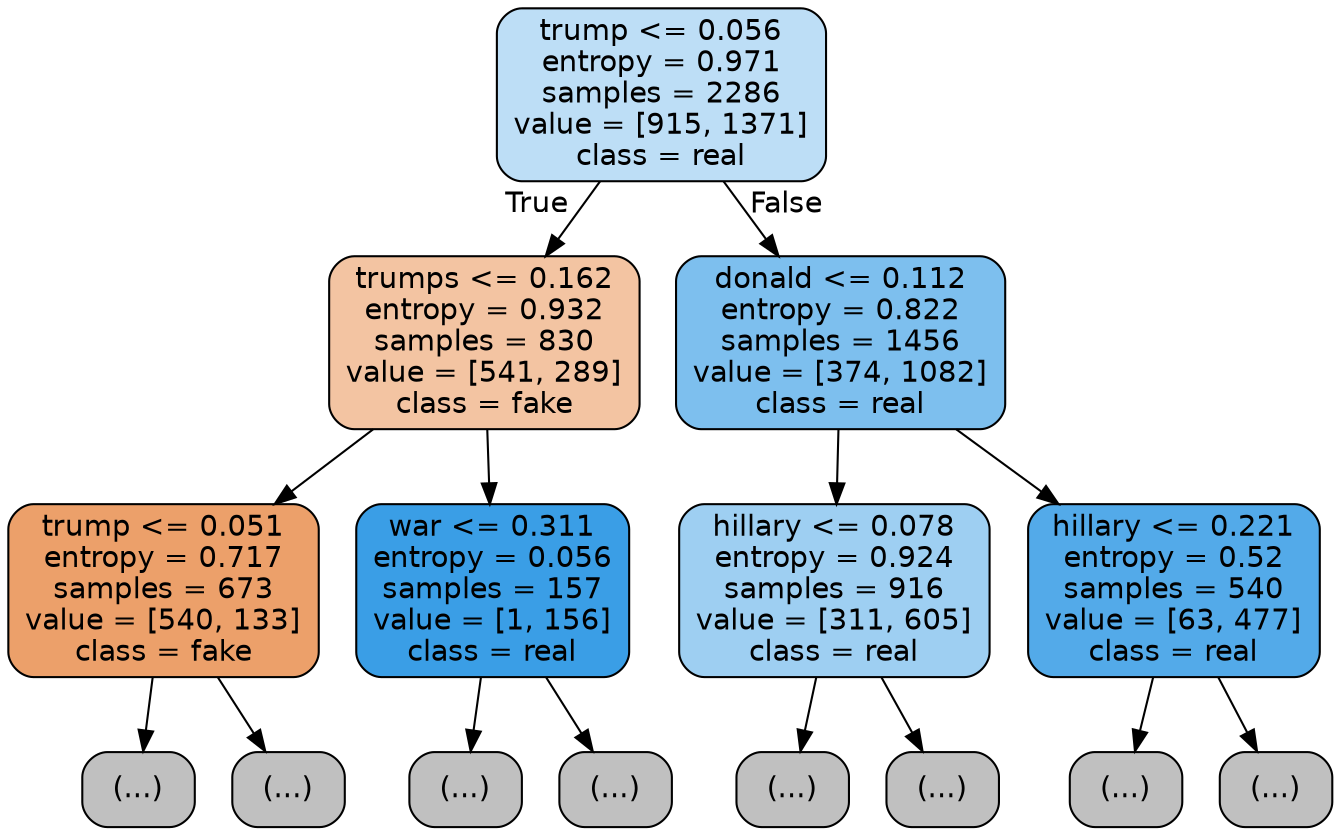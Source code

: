 digraph Tree {
node [shape=box, style="filled, rounded", color="black", fontname=helvetica] ;
edge [fontname=helvetica] ;
0 [label="trump <= 0.056\nentropy = 0.971\nsamples = 2286\nvalue = [915, 1371]\nclass = real", fillcolor="#399de555"] ;
1 [label="trumps <= 0.162\nentropy = 0.932\nsamples = 830\nvalue = [541, 289]\nclass = fake", fillcolor="#e5813977"] ;
0 -> 1 [labeldistance=2.5, labelangle=45, headlabel="True"] ;
2 [label="trump <= 0.051\nentropy = 0.717\nsamples = 673\nvalue = [540, 133]\nclass = fake", fillcolor="#e58139c0"] ;
1 -> 2 ;
3 [label="(...)", fillcolor="#C0C0C0"] ;
2 -> 3 ;
22 [label="(...)", fillcolor="#C0C0C0"] ;
2 -> 22 ;
37 [label="war <= 0.311\nentropy = 0.056\nsamples = 157\nvalue = [1, 156]\nclass = real", fillcolor="#399de5fd"] ;
1 -> 37 ;
38 [label="(...)", fillcolor="#C0C0C0"] ;
37 -> 38 ;
39 [label="(...)", fillcolor="#C0C0C0"] ;
37 -> 39 ;
40 [label="donald <= 0.112\nentropy = 0.822\nsamples = 1456\nvalue = [374, 1082]\nclass = real", fillcolor="#399de5a7"] ;
0 -> 40 [labeldistance=2.5, labelangle=-45, headlabel="False"] ;
41 [label="hillary <= 0.078\nentropy = 0.924\nsamples = 916\nvalue = [311, 605]\nclass = real", fillcolor="#399de57c"] ;
40 -> 41 ;
42 [label="(...)", fillcolor="#C0C0C0"] ;
41 -> 42 ;
79 [label="(...)", fillcolor="#C0C0C0"] ;
41 -> 79 ;
84 [label="hillary <= 0.221\nentropy = 0.52\nsamples = 540\nvalue = [63, 477]\nclass = real", fillcolor="#399de5dd"] ;
40 -> 84 ;
85 [label="(...)", fillcolor="#C0C0C0"] ;
84 -> 85 ;
108 [label="(...)", fillcolor="#C0C0C0"] ;
84 -> 108 ;
}